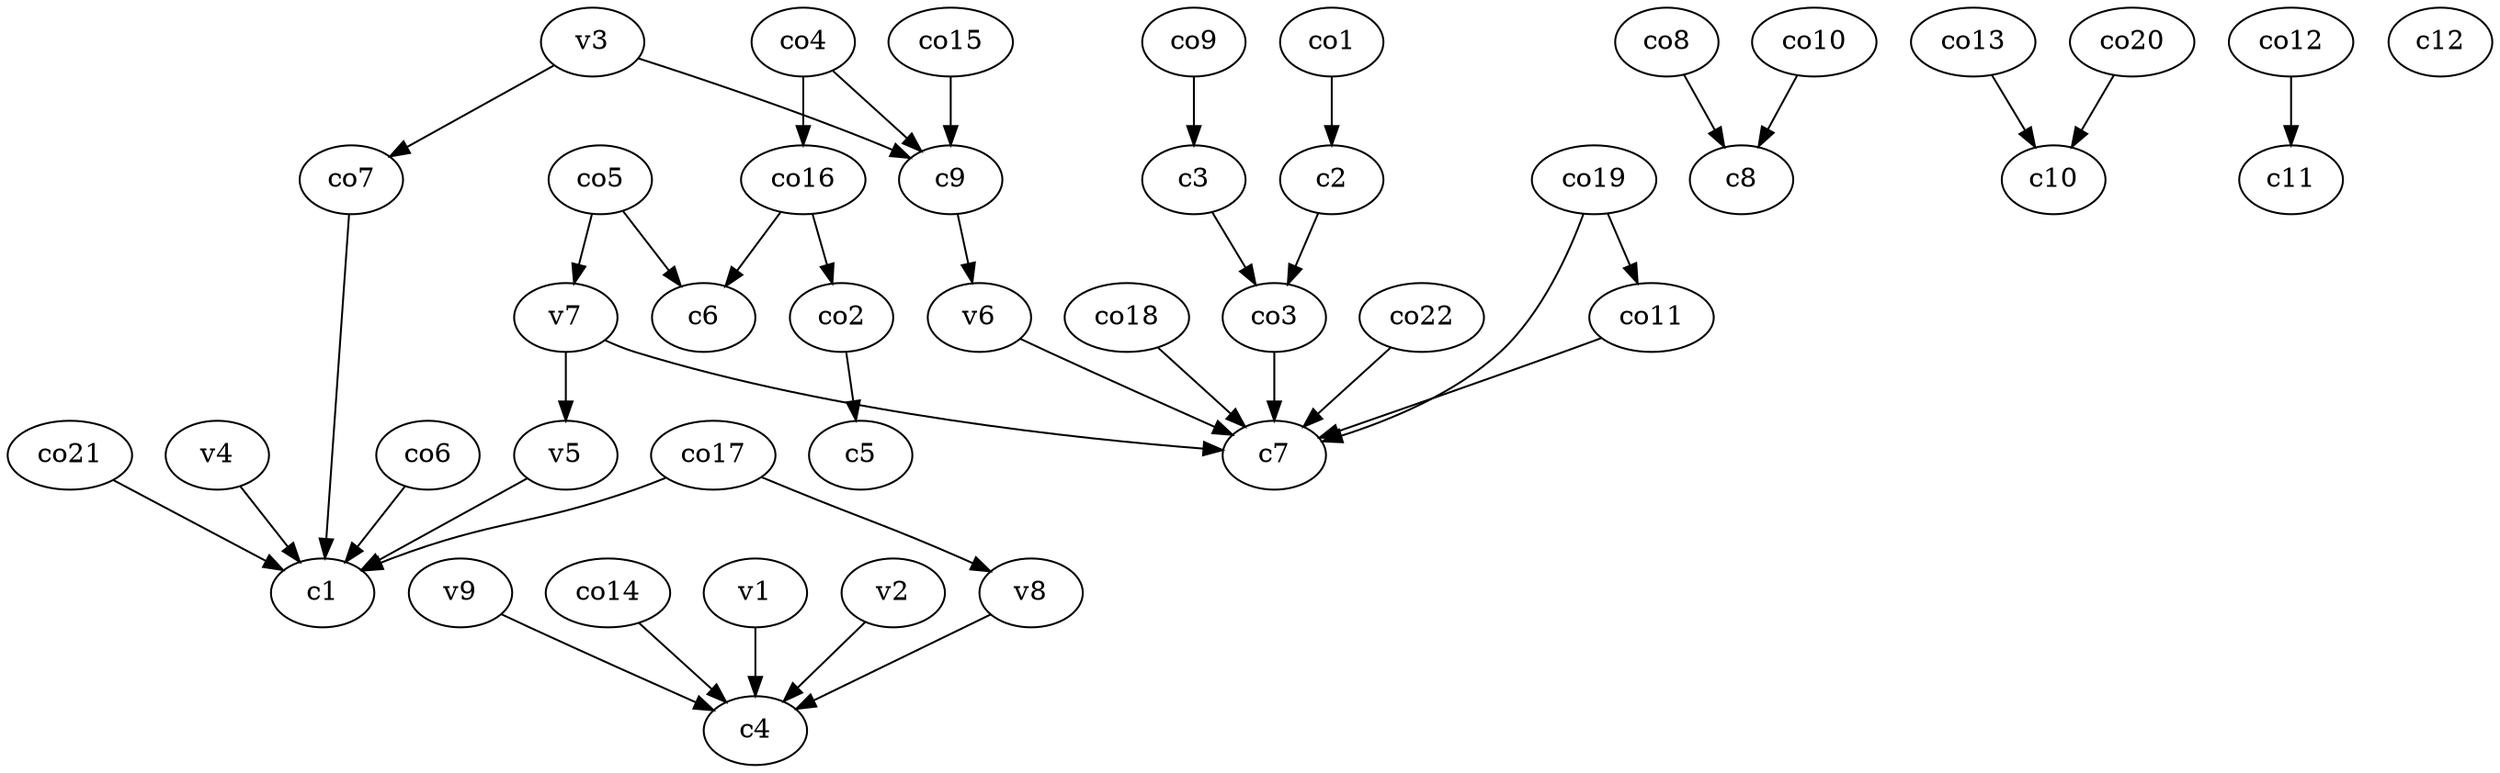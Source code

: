 strict digraph  {
c1;
c2;
c3;
c4;
c5;
c6;
c7;
c8;
c9;
c10;
c11;
c12;
v1;
v2;
v3;
v4;
v5;
v6;
v7;
v8;
v9;
co1;
co2;
co3;
co4;
co5;
co6;
co7;
co8;
co9;
co10;
co11;
co12;
co13;
co14;
co15;
co16;
co17;
co18;
co19;
co20;
co21;
co22;
c2 -> co3  [weight=1];
c3 -> co3  [weight=1];
c9 -> v6  [weight=1];
v1 -> c4  [weight=1];
v2 -> c4  [weight=1];
v3 -> c9  [weight=1];
v3 -> co7  [weight=1];
v4 -> c1  [weight=1];
v5 -> c1  [weight=1];
v6 -> c7  [weight=1];
v7 -> c7  [weight=1];
v7 -> v5  [weight=1];
v8 -> c4  [weight=1];
v9 -> c4  [weight=1];
co1 -> c2  [weight=1];
co2 -> c5  [weight=1];
co3 -> c7  [weight=1];
co4 -> c9  [weight=1];
co4 -> co16  [weight=1];
co5 -> c6  [weight=1];
co5 -> v7  [weight=1];
co6 -> c1  [weight=1];
co7 -> c1  [weight=1];
co8 -> c8  [weight=1];
co9 -> c3  [weight=1];
co10 -> c8  [weight=1];
co11 -> c7  [weight=1];
co12 -> c11  [weight=1];
co13 -> c10  [weight=1];
co14 -> c4  [weight=1];
co15 -> c9  [weight=1];
co16 -> c6  [weight=1];
co16 -> co2  [weight=1];
co17 -> c1  [weight=1];
co17 -> v8  [weight=1];
co18 -> c7  [weight=1];
co19 -> c7  [weight=1];
co19 -> co11  [weight=1];
co20 -> c10  [weight=1];
co21 -> c1  [weight=1];
co22 -> c7  [weight=1];
}

